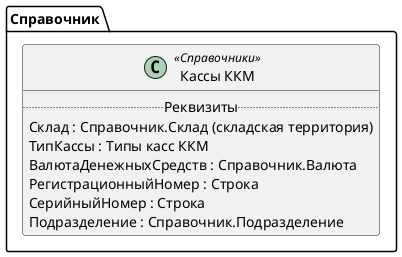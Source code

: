 ﻿@startuml КассыККМ
'!include templates.wsd
'..\include templates.wsd
class Справочник.КассыККМ as "Кассы ККМ" <<Справочники>>
{
..Реквизиты..
Склад : Справочник.Склад (складская территория)
ТипКассы : Типы касс ККМ
ВалютаДенежныхСредств : Справочник.Валюта
РегистрационныйНомер : Строка
СерийныйНомер : Строка
Подразделение : Справочник.Подразделение
}
@enduml
